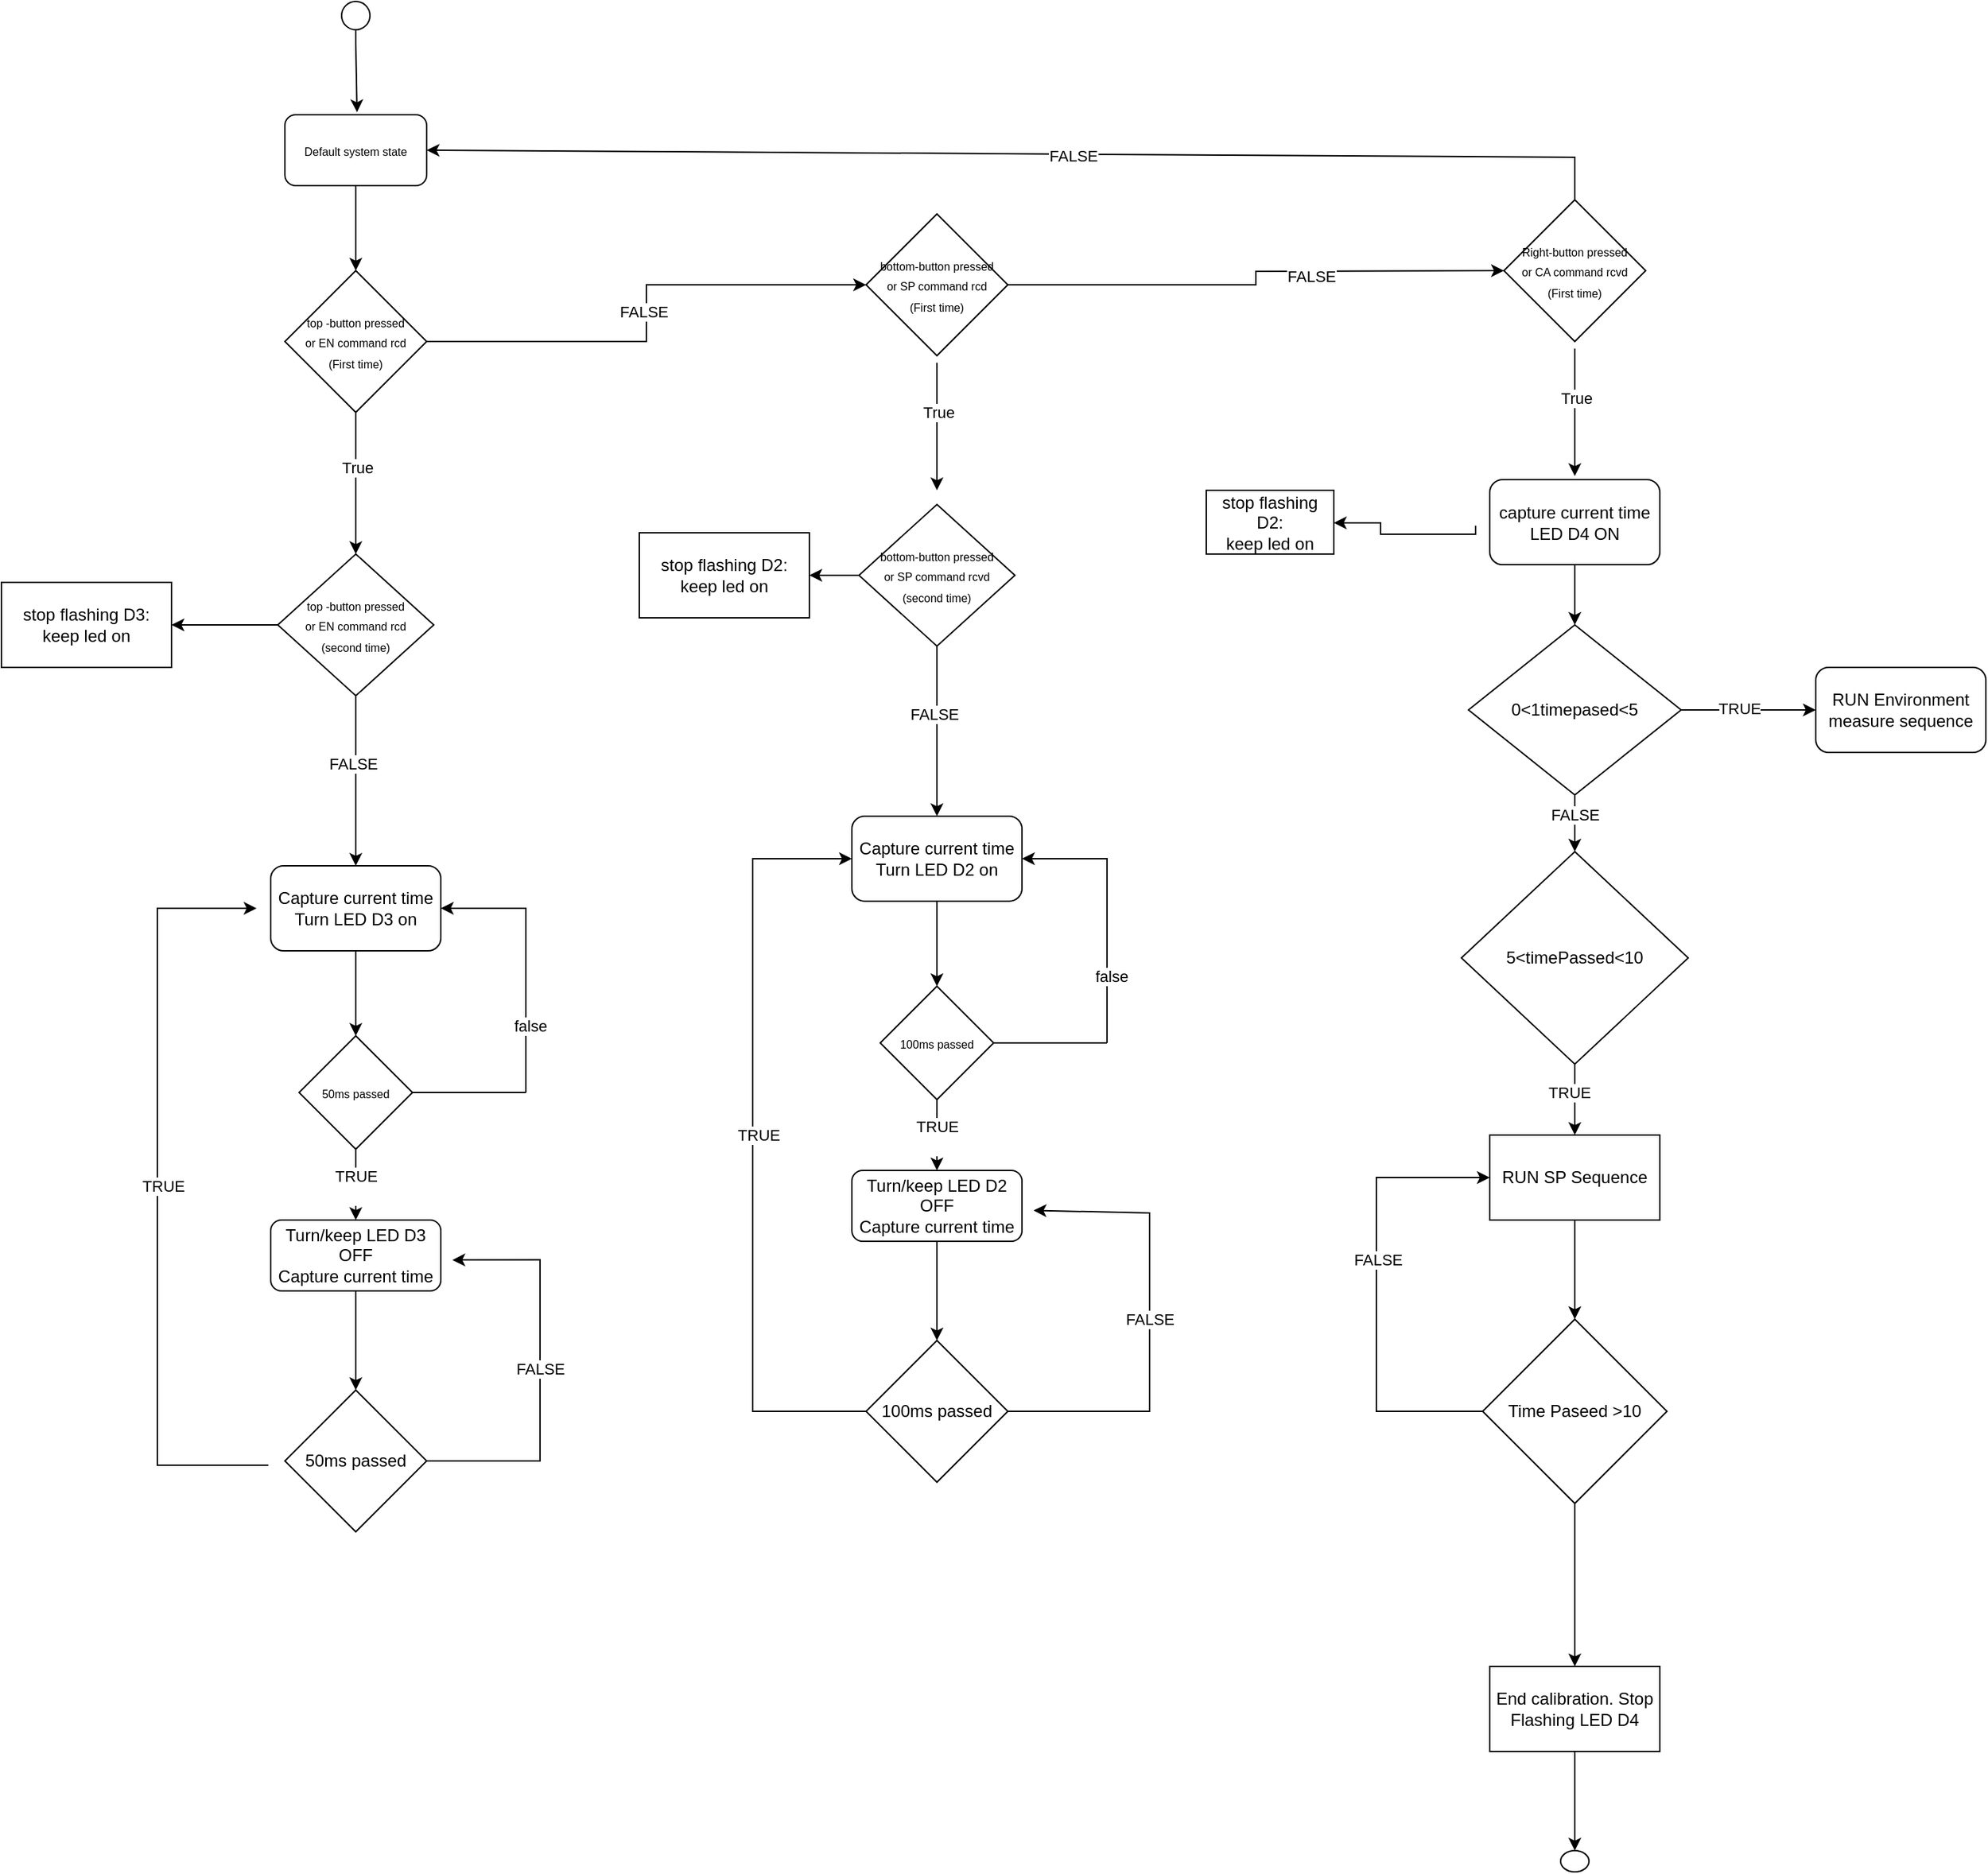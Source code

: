 <mxfile version="24.1.0" type="device">
  <diagram name="Page-1" id="74e2e168-ea6b-b213-b513-2b3c1d86103e">
    <mxGraphModel dx="2036" dy="1040" grid="1" gridSize="10" guides="1" tooltips="1" connect="1" arrows="1" fold="1" page="1" pageScale="1" pageWidth="1100" pageHeight="850" background="none" math="0" shadow="0">
      <root>
        <mxCell id="0" />
        <mxCell id="1" parent="0" />
        <mxCell id="m0eHRfGt-rSkYaeha5d_-1" value="" style="ellipse;whiteSpace=wrap;html=1;" vertex="1" parent="1">
          <mxGeometry x="280" y="150" width="20" height="20" as="geometry" />
        </mxCell>
        <mxCell id="m0eHRfGt-rSkYaeha5d_-5" style="edgeStyle=orthogonalEdgeStyle;rounded=0;orthogonalLoop=1;jettySize=auto;html=1;entryX=0.424;entryY=-0.03;entryDx=0;entryDy=0;entryPerimeter=0;" edge="1" parent="1" source="m0eHRfGt-rSkYaeha5d_-1">
          <mxGeometry relative="1" as="geometry">
            <mxPoint x="290.88" y="228.2" as="targetPoint" />
            <Array as="points">
              <mxPoint x="290" y="180" />
              <mxPoint x="291" y="180" />
            </Array>
          </mxGeometry>
        </mxCell>
        <mxCell id="m0eHRfGt-rSkYaeha5d_-16" style="edgeStyle=orthogonalEdgeStyle;rounded=0;orthogonalLoop=1;jettySize=auto;html=1;entryX=0.5;entryY=0;entryDx=0;entryDy=0;" edge="1" parent="1" source="m0eHRfGt-rSkYaeha5d_-6" target="m0eHRfGt-rSkYaeha5d_-44">
          <mxGeometry relative="1" as="geometry">
            <mxPoint x="290" y="530" as="targetPoint" />
          </mxGeometry>
        </mxCell>
        <mxCell id="m0eHRfGt-rSkYaeha5d_-18" value="True" style="edgeLabel;html=1;align=center;verticalAlign=middle;resizable=0;points=[];" vertex="1" connectable="0" parent="m0eHRfGt-rSkYaeha5d_-16">
          <mxGeometry x="-0.225" y="1" relative="1" as="geometry">
            <mxPoint as="offset" />
          </mxGeometry>
        </mxCell>
        <mxCell id="m0eHRfGt-rSkYaeha5d_-105" style="edgeStyle=orthogonalEdgeStyle;rounded=0;orthogonalLoop=1;jettySize=auto;html=1;entryX=0;entryY=0.5;entryDx=0;entryDy=0;entryPerimeter=0;" edge="1" parent="1" source="m0eHRfGt-rSkYaeha5d_-6" target="m0eHRfGt-rSkYaeha5d_-70">
          <mxGeometry relative="1" as="geometry">
            <mxPoint x="640" y="350" as="targetPoint" />
          </mxGeometry>
        </mxCell>
        <mxCell id="m0eHRfGt-rSkYaeha5d_-106" value="FALSE" style="edgeLabel;html=1;align=center;verticalAlign=middle;resizable=0;points=[];" vertex="1" connectable="0" parent="m0eHRfGt-rSkYaeha5d_-105">
          <mxGeometry x="0.008" y="2" relative="1" as="geometry">
            <mxPoint as="offset" />
          </mxGeometry>
        </mxCell>
        <mxCell id="m0eHRfGt-rSkYaeha5d_-6" value="&lt;font style=&quot;font-size: 8px;&quot;&gt;top -button pressed&lt;/font&gt;&lt;div&gt;&lt;font style=&quot;font-size: 8px;&quot;&gt;or EN command rcd&lt;/font&gt;&lt;/div&gt;&lt;div&gt;&lt;font style=&quot;font-size: 8px;&quot;&gt;(First time)&lt;/font&gt;&lt;/div&gt;" style="rhombus;whiteSpace=wrap;html=1;" vertex="1" parent="1">
          <mxGeometry x="240" y="340" width="100" height="100" as="geometry" />
        </mxCell>
        <mxCell id="m0eHRfGt-rSkYaeha5d_-10" style="edgeStyle=orthogonalEdgeStyle;rounded=0;orthogonalLoop=1;jettySize=auto;html=1;entryX=0.5;entryY=0;entryDx=0;entryDy=0;" edge="1" parent="1" source="m0eHRfGt-rSkYaeha5d_-9" target="m0eHRfGt-rSkYaeha5d_-6">
          <mxGeometry relative="1" as="geometry" />
        </mxCell>
        <mxCell id="m0eHRfGt-rSkYaeha5d_-9" value="&lt;font style=&quot;font-size: 8px;&quot;&gt;Default system state&lt;/font&gt;" style="rounded=1;whiteSpace=wrap;html=1;" vertex="1" parent="1">
          <mxGeometry x="240" y="230" width="100" height="50" as="geometry" />
        </mxCell>
        <mxCell id="m0eHRfGt-rSkYaeha5d_-20" value="" style="edgeStyle=orthogonalEdgeStyle;rounded=0;orthogonalLoop=1;jettySize=auto;html=1;" edge="1" parent="1" source="m0eHRfGt-rSkYaeha5d_-17" target="m0eHRfGt-rSkYaeha5d_-19">
          <mxGeometry relative="1" as="geometry" />
        </mxCell>
        <mxCell id="m0eHRfGt-rSkYaeha5d_-17" value="Capture current time&lt;div&gt;Turn LED D3 on&lt;/div&gt;" style="rounded=1;whiteSpace=wrap;html=1;" vertex="1" parent="1">
          <mxGeometry x="230" y="760" width="120" height="60" as="geometry" />
        </mxCell>
        <mxCell id="m0eHRfGt-rSkYaeha5d_-27" style="edgeStyle=orthogonalEdgeStyle;rounded=0;orthogonalLoop=1;jettySize=auto;html=1;exitX=0.5;exitY=1;exitDx=0;exitDy=0;entryX=0.5;entryY=0;entryDx=0;entryDy=0;" edge="1" parent="1" source="m0eHRfGt-rSkYaeha5d_-19" target="m0eHRfGt-rSkYaeha5d_-28">
          <mxGeometry relative="1" as="geometry">
            <mxPoint x="290" y="990" as="targetPoint" />
          </mxGeometry>
        </mxCell>
        <mxCell id="m0eHRfGt-rSkYaeha5d_-31" value="TRUE&lt;div&gt;&lt;br&gt;&lt;/div&gt;" style="edgeLabel;html=1;align=center;verticalAlign=middle;resizable=0;points=[];" vertex="1" connectable="0" parent="m0eHRfGt-rSkYaeha5d_-27">
          <mxGeometry x="0.034" relative="1" as="geometry">
            <mxPoint as="offset" />
          </mxGeometry>
        </mxCell>
        <mxCell id="m0eHRfGt-rSkYaeha5d_-19" value="&lt;font style=&quot;font-size: 8px;&quot;&gt;50ms passed&lt;/font&gt;" style="rhombus;whiteSpace=wrap;html=1;" vertex="1" parent="1">
          <mxGeometry x="250" y="880" width="80" height="80" as="geometry" />
        </mxCell>
        <mxCell id="m0eHRfGt-rSkYaeha5d_-24" value="" style="endArrow=classic;html=1;rounded=0;entryX=1;entryY=0.5;entryDx=0;entryDy=0;" edge="1" parent="1" target="m0eHRfGt-rSkYaeha5d_-17">
          <mxGeometry width="50" height="50" relative="1" as="geometry">
            <mxPoint x="410" y="920" as="sourcePoint" />
            <mxPoint x="450" y="780" as="targetPoint" />
            <Array as="points">
              <mxPoint x="410" y="790" />
            </Array>
          </mxGeometry>
        </mxCell>
        <mxCell id="m0eHRfGt-rSkYaeha5d_-26" value="false" style="edgeLabel;html=1;align=center;verticalAlign=middle;resizable=0;points=[];" vertex="1" connectable="0" parent="m0eHRfGt-rSkYaeha5d_-24">
          <mxGeometry x="-0.502" y="-3" relative="1" as="geometry">
            <mxPoint as="offset" />
          </mxGeometry>
        </mxCell>
        <mxCell id="m0eHRfGt-rSkYaeha5d_-25" value="" style="endArrow=none;html=1;rounded=0;" edge="1" parent="1">
          <mxGeometry width="50" height="50" relative="1" as="geometry">
            <mxPoint x="330" y="920" as="sourcePoint" />
            <mxPoint x="410" y="920" as="targetPoint" />
            <Array as="points" />
          </mxGeometry>
        </mxCell>
        <mxCell id="m0eHRfGt-rSkYaeha5d_-33" style="edgeStyle=orthogonalEdgeStyle;rounded=0;orthogonalLoop=1;jettySize=auto;html=1;" edge="1" parent="1" source="m0eHRfGt-rSkYaeha5d_-28">
          <mxGeometry relative="1" as="geometry">
            <mxPoint x="290" y="1130" as="targetPoint" />
          </mxGeometry>
        </mxCell>
        <mxCell id="m0eHRfGt-rSkYaeha5d_-28" value="Turn/keep LED D3 OFF&lt;div&gt;Capture current time&lt;/div&gt;" style="rounded=1;whiteSpace=wrap;html=1;" vertex="1" parent="1">
          <mxGeometry x="230" y="1010" width="120" height="50" as="geometry" />
        </mxCell>
        <mxCell id="m0eHRfGt-rSkYaeha5d_-34" value="50ms passed" style="rhombus;whiteSpace=wrap;html=1;" vertex="1" parent="1">
          <mxGeometry x="240" y="1130" width="100" height="100" as="geometry" />
        </mxCell>
        <mxCell id="m0eHRfGt-rSkYaeha5d_-36" value="" style="endArrow=classic;html=1;rounded=0;entryX=1.068;entryY=0.564;entryDx=0;entryDy=0;entryPerimeter=0;exitX=1;exitY=0.5;exitDx=0;exitDy=0;" edge="1" parent="1" source="m0eHRfGt-rSkYaeha5d_-34" target="m0eHRfGt-rSkYaeha5d_-28">
          <mxGeometry width="50" height="50" relative="1" as="geometry">
            <mxPoint x="380" y="1250" as="sourcePoint" />
            <mxPoint x="380" y="1040" as="targetPoint" />
            <Array as="points">
              <mxPoint x="420" y="1180" />
              <mxPoint x="420" y="1038" />
            </Array>
          </mxGeometry>
        </mxCell>
        <mxCell id="m0eHRfGt-rSkYaeha5d_-37" value="FALSE" style="edgeLabel;html=1;align=center;verticalAlign=middle;resizable=0;points=[];" vertex="1" connectable="0" parent="m0eHRfGt-rSkYaeha5d_-36">
          <mxGeometry x="0.025" relative="1" as="geometry">
            <mxPoint as="offset" />
          </mxGeometry>
        </mxCell>
        <mxCell id="m0eHRfGt-rSkYaeha5d_-38" value="" style="endArrow=classic;html=1;rounded=0;exitX=-0.117;exitY=0.53;exitDx=0;exitDy=0;exitPerimeter=0;" edge="1" parent="1" source="m0eHRfGt-rSkYaeha5d_-34">
          <mxGeometry width="50" height="50" relative="1" as="geometry">
            <mxPoint x="180" y="1210" as="sourcePoint" />
            <mxPoint x="220" y="790" as="targetPoint" />
            <Array as="points">
              <mxPoint x="150" y="1183" />
              <mxPoint x="150" y="1080" />
              <mxPoint x="150" y="790" />
            </Array>
          </mxGeometry>
        </mxCell>
        <mxCell id="m0eHRfGt-rSkYaeha5d_-39" value="TRUE" style="edgeLabel;html=1;align=center;verticalAlign=middle;resizable=0;points=[];" vertex="1" connectable="0" parent="m0eHRfGt-rSkYaeha5d_-38">
          <mxGeometry x="0.018" y="-4" relative="1" as="geometry">
            <mxPoint as="offset" />
          </mxGeometry>
        </mxCell>
        <mxCell id="m0eHRfGt-rSkYaeha5d_-45" value="" style="edgeStyle=orthogonalEdgeStyle;rounded=0;orthogonalLoop=1;jettySize=auto;html=1;" edge="1" parent="1" source="m0eHRfGt-rSkYaeha5d_-44" target="m0eHRfGt-rSkYaeha5d_-17">
          <mxGeometry relative="1" as="geometry" />
        </mxCell>
        <mxCell id="m0eHRfGt-rSkYaeha5d_-46" value="FALSE" style="edgeLabel;html=1;align=center;verticalAlign=middle;resizable=0;points=[];" vertex="1" connectable="0" parent="m0eHRfGt-rSkYaeha5d_-45">
          <mxGeometry x="-0.196" y="-2" relative="1" as="geometry">
            <mxPoint as="offset" />
          </mxGeometry>
        </mxCell>
        <mxCell id="m0eHRfGt-rSkYaeha5d_-48" value="" style="edgeStyle=orthogonalEdgeStyle;rounded=0;orthogonalLoop=1;jettySize=auto;html=1;" edge="1" parent="1" source="m0eHRfGt-rSkYaeha5d_-44" target="m0eHRfGt-rSkYaeha5d_-47">
          <mxGeometry relative="1" as="geometry" />
        </mxCell>
        <mxCell id="m0eHRfGt-rSkYaeha5d_-44" value="&lt;font style=&quot;font-size: 8px;&quot;&gt;top -button pressed&lt;/font&gt;&lt;div&gt;&lt;font style=&quot;font-size: 8px;&quot;&gt;or EN command rcd&lt;/font&gt;&lt;/div&gt;&lt;div&gt;&lt;font style=&quot;font-size: 8px;&quot;&gt;(second time)&lt;/font&gt;&lt;/div&gt;" style="rhombus;whiteSpace=wrap;html=1;" vertex="1" parent="1">
          <mxGeometry x="235" y="540" width="110" height="100" as="geometry" />
        </mxCell>
        <mxCell id="m0eHRfGt-rSkYaeha5d_-47" value="stop flashing D3:&lt;div&gt;keep led on&lt;/div&gt;" style="whiteSpace=wrap;html=1;" vertex="1" parent="1">
          <mxGeometry x="40" y="560" width="120" height="60" as="geometry" />
        </mxCell>
        <mxCell id="m0eHRfGt-rSkYaeha5d_-49" style="edgeStyle=orthogonalEdgeStyle;rounded=0;orthogonalLoop=1;jettySize=auto;html=1;" edge="1" parent="1">
          <mxGeometry relative="1" as="geometry">
            <mxPoint x="700" y="495" as="targetPoint" />
            <mxPoint x="700" y="405" as="sourcePoint" />
          </mxGeometry>
        </mxCell>
        <mxCell id="m0eHRfGt-rSkYaeha5d_-50" value="True" style="edgeLabel;html=1;align=center;verticalAlign=middle;resizable=0;points=[];" vertex="1" connectable="0" parent="m0eHRfGt-rSkYaeha5d_-49">
          <mxGeometry x="-0.225" y="1" relative="1" as="geometry">
            <mxPoint as="offset" />
          </mxGeometry>
        </mxCell>
        <mxCell id="m0eHRfGt-rSkYaeha5d_-51" value="" style="edgeStyle=orthogonalEdgeStyle;rounded=0;orthogonalLoop=1;jettySize=auto;html=1;" edge="1" parent="1" source="m0eHRfGt-rSkYaeha5d_-52" target="m0eHRfGt-rSkYaeha5d_-55">
          <mxGeometry relative="1" as="geometry" />
        </mxCell>
        <mxCell id="m0eHRfGt-rSkYaeha5d_-52" value="Capture current time&lt;div&gt;Turn LED D2 on&lt;/div&gt;" style="rounded=1;whiteSpace=wrap;html=1;" vertex="1" parent="1">
          <mxGeometry x="640" y="725" width="120" height="60" as="geometry" />
        </mxCell>
        <mxCell id="m0eHRfGt-rSkYaeha5d_-53" style="edgeStyle=orthogonalEdgeStyle;rounded=0;orthogonalLoop=1;jettySize=auto;html=1;exitX=0.5;exitY=1;exitDx=0;exitDy=0;entryX=0.5;entryY=0;entryDx=0;entryDy=0;" edge="1" parent="1" source="m0eHRfGt-rSkYaeha5d_-55" target="m0eHRfGt-rSkYaeha5d_-60">
          <mxGeometry relative="1" as="geometry">
            <mxPoint x="700" y="955" as="targetPoint" />
          </mxGeometry>
        </mxCell>
        <mxCell id="m0eHRfGt-rSkYaeha5d_-54" value="TRUE&lt;div&gt;&lt;br&gt;&lt;/div&gt;" style="edgeLabel;html=1;align=center;verticalAlign=middle;resizable=0;points=[];" vertex="1" connectable="0" parent="m0eHRfGt-rSkYaeha5d_-53">
          <mxGeometry x="0.034" relative="1" as="geometry">
            <mxPoint as="offset" />
          </mxGeometry>
        </mxCell>
        <mxCell id="m0eHRfGt-rSkYaeha5d_-55" value="&lt;font style=&quot;font-size: 8px;&quot;&gt;100ms passed&lt;/font&gt;" style="rhombus;whiteSpace=wrap;html=1;" vertex="1" parent="1">
          <mxGeometry x="660" y="845" width="80" height="80" as="geometry" />
        </mxCell>
        <mxCell id="m0eHRfGt-rSkYaeha5d_-56" value="" style="endArrow=classic;html=1;rounded=0;entryX=1;entryY=0.5;entryDx=0;entryDy=0;" edge="1" parent="1" target="m0eHRfGt-rSkYaeha5d_-52">
          <mxGeometry width="50" height="50" relative="1" as="geometry">
            <mxPoint x="820" y="885" as="sourcePoint" />
            <mxPoint x="860" y="745" as="targetPoint" />
            <Array as="points">
              <mxPoint x="820" y="755" />
            </Array>
          </mxGeometry>
        </mxCell>
        <mxCell id="m0eHRfGt-rSkYaeha5d_-57" value="false" style="edgeLabel;html=1;align=center;verticalAlign=middle;resizable=0;points=[];" vertex="1" connectable="0" parent="m0eHRfGt-rSkYaeha5d_-56">
          <mxGeometry x="-0.502" y="-3" relative="1" as="geometry">
            <mxPoint as="offset" />
          </mxGeometry>
        </mxCell>
        <mxCell id="m0eHRfGt-rSkYaeha5d_-58" value="" style="endArrow=none;html=1;rounded=0;" edge="1" parent="1">
          <mxGeometry width="50" height="50" relative="1" as="geometry">
            <mxPoint x="740" y="885" as="sourcePoint" />
            <mxPoint x="820" y="885" as="targetPoint" />
            <Array as="points" />
          </mxGeometry>
        </mxCell>
        <mxCell id="m0eHRfGt-rSkYaeha5d_-59" style="edgeStyle=orthogonalEdgeStyle;rounded=0;orthogonalLoop=1;jettySize=auto;html=1;" edge="1" parent="1" source="m0eHRfGt-rSkYaeha5d_-60">
          <mxGeometry relative="1" as="geometry">
            <mxPoint x="700" y="1095" as="targetPoint" />
          </mxGeometry>
        </mxCell>
        <mxCell id="m0eHRfGt-rSkYaeha5d_-60" value="Turn/keep LED D2 OFF&lt;div&gt;Capture current time&lt;/div&gt;" style="rounded=1;whiteSpace=wrap;html=1;" vertex="1" parent="1">
          <mxGeometry x="640" y="975" width="120" height="50" as="geometry" />
        </mxCell>
        <mxCell id="m0eHRfGt-rSkYaeha5d_-61" value="100ms passed" style="rhombus;whiteSpace=wrap;html=1;" vertex="1" parent="1">
          <mxGeometry x="650" y="1095" width="100" height="100" as="geometry" />
        </mxCell>
        <mxCell id="m0eHRfGt-rSkYaeha5d_-62" value="" style="endArrow=classic;html=1;rounded=0;entryX=1.068;entryY=0.564;entryDx=0;entryDy=0;entryPerimeter=0;exitX=1;exitY=0.5;exitDx=0;exitDy=0;" edge="1" parent="1" source="m0eHRfGt-rSkYaeha5d_-61" target="m0eHRfGt-rSkYaeha5d_-60">
          <mxGeometry width="50" height="50" relative="1" as="geometry">
            <mxPoint x="790" y="1215" as="sourcePoint" />
            <mxPoint x="790" y="1005" as="targetPoint" />
            <Array as="points">
              <mxPoint x="850" y="1145" />
              <mxPoint x="850" y="1005" />
            </Array>
          </mxGeometry>
        </mxCell>
        <mxCell id="m0eHRfGt-rSkYaeha5d_-63" value="FALSE" style="edgeLabel;html=1;align=center;verticalAlign=middle;resizable=0;points=[];" vertex="1" connectable="0" parent="m0eHRfGt-rSkYaeha5d_-62">
          <mxGeometry x="0.025" relative="1" as="geometry">
            <mxPoint as="offset" />
          </mxGeometry>
        </mxCell>
        <mxCell id="m0eHRfGt-rSkYaeha5d_-64" value="" style="endArrow=classic;html=1;rounded=0;exitX=0;exitY=0.5;exitDx=0;exitDy=0;entryX=0;entryY=0.5;entryDx=0;entryDy=0;" edge="1" parent="1" source="m0eHRfGt-rSkYaeha5d_-61" target="m0eHRfGt-rSkYaeha5d_-52">
          <mxGeometry width="50" height="50" relative="1" as="geometry">
            <mxPoint x="540" y="1175" as="sourcePoint" />
            <mxPoint x="580" y="755" as="targetPoint" />
            <Array as="points">
              <mxPoint x="570" y="1145" />
              <mxPoint x="570" y="755" />
            </Array>
          </mxGeometry>
        </mxCell>
        <mxCell id="m0eHRfGt-rSkYaeha5d_-65" value="TRUE" style="edgeLabel;html=1;align=center;verticalAlign=middle;resizable=0;points=[];" vertex="1" connectable="0" parent="m0eHRfGt-rSkYaeha5d_-64">
          <mxGeometry x="0.018" y="-4" relative="1" as="geometry">
            <mxPoint as="offset" />
          </mxGeometry>
        </mxCell>
        <mxCell id="m0eHRfGt-rSkYaeha5d_-66" value="" style="edgeStyle=orthogonalEdgeStyle;rounded=0;orthogonalLoop=1;jettySize=auto;html=1;" edge="1" parent="1" source="m0eHRfGt-rSkYaeha5d_-69" target="m0eHRfGt-rSkYaeha5d_-52">
          <mxGeometry relative="1" as="geometry" />
        </mxCell>
        <mxCell id="m0eHRfGt-rSkYaeha5d_-67" value="FALSE" style="edgeLabel;html=1;align=center;verticalAlign=middle;resizable=0;points=[];" vertex="1" connectable="0" parent="m0eHRfGt-rSkYaeha5d_-66">
          <mxGeometry x="-0.196" y="-2" relative="1" as="geometry">
            <mxPoint as="offset" />
          </mxGeometry>
        </mxCell>
        <mxCell id="m0eHRfGt-rSkYaeha5d_-77" value="" style="edgeStyle=orthogonalEdgeStyle;rounded=0;orthogonalLoop=1;jettySize=auto;html=1;" edge="1" parent="1" source="m0eHRfGt-rSkYaeha5d_-69" target="m0eHRfGt-rSkYaeha5d_-71">
          <mxGeometry relative="1" as="geometry" />
        </mxCell>
        <mxCell id="m0eHRfGt-rSkYaeha5d_-69" value="&lt;font style=&quot;font-size: 8px;&quot;&gt;bottom-button pressed&lt;/font&gt;&lt;div&gt;&lt;font style=&quot;font-size: 8px;&quot;&gt;or SP command rcvd&lt;/font&gt;&lt;/div&gt;&lt;div&gt;&lt;font style=&quot;font-size: 8px;&quot;&gt;(second time)&lt;/font&gt;&lt;/div&gt;" style="rhombus;whiteSpace=wrap;html=1;" vertex="1" parent="1">
          <mxGeometry x="645" y="505" width="110" height="100" as="geometry" />
        </mxCell>
        <mxCell id="m0eHRfGt-rSkYaeha5d_-70" value="&lt;font style=&quot;font-size: 8px;&quot;&gt;bottom-button pressed&lt;/font&gt;&lt;div&gt;&lt;font style=&quot;font-size: 8px;&quot;&gt;or SP command rcd&lt;/font&gt;&lt;/div&gt;&lt;div&gt;&lt;font style=&quot;font-size: 8px;&quot;&gt;(First time)&lt;/font&gt;&lt;/div&gt;" style="rhombus;whiteSpace=wrap;html=1;" vertex="1" parent="1">
          <mxGeometry x="650" y="300" width="100" height="100" as="geometry" />
        </mxCell>
        <mxCell id="m0eHRfGt-rSkYaeha5d_-71" value="stop flashing D2:&lt;div&gt;keep led on&lt;/div&gt;" style="whiteSpace=wrap;html=1;" vertex="1" parent="1">
          <mxGeometry x="490" y="525" width="120" height="60" as="geometry" />
        </mxCell>
        <mxCell id="m0eHRfGt-rSkYaeha5d_-80" style="edgeStyle=orthogonalEdgeStyle;rounded=0;orthogonalLoop=1;jettySize=auto;html=1;" edge="1" parent="1">
          <mxGeometry relative="1" as="geometry">
            <mxPoint x="1150" y="485" as="targetPoint" />
            <mxPoint x="1150" y="395" as="sourcePoint" />
          </mxGeometry>
        </mxCell>
        <mxCell id="m0eHRfGt-rSkYaeha5d_-81" value="True" style="edgeLabel;html=1;align=center;verticalAlign=middle;resizable=0;points=[];" vertex="1" connectable="0" parent="m0eHRfGt-rSkYaeha5d_-80">
          <mxGeometry x="-0.225" y="1" relative="1" as="geometry">
            <mxPoint as="offset" />
          </mxGeometry>
        </mxCell>
        <mxCell id="m0eHRfGt-rSkYaeha5d_-99" value="" style="edgeStyle=orthogonalEdgeStyle;rounded=0;orthogonalLoop=1;jettySize=auto;html=1;" edge="1" parent="1" target="m0eHRfGt-rSkYaeha5d_-102">
          <mxGeometry relative="1" as="geometry">
            <mxPoint x="1080" y="520" as="sourcePoint" />
            <Array as="points">
              <mxPoint x="1013" y="526" />
              <mxPoint x="1013" y="518" />
            </Array>
          </mxGeometry>
        </mxCell>
        <mxCell id="m0eHRfGt-rSkYaeha5d_-101" value="&lt;font style=&quot;font-size: 8px;&quot;&gt;Right-button pressed&lt;/font&gt;&lt;div&gt;&lt;font style=&quot;font-size: 8px;&quot;&gt;or CA command rcvd&lt;/font&gt;&lt;/div&gt;&lt;div&gt;&lt;font style=&quot;font-size: 8px;&quot;&gt;(First time)&lt;/font&gt;&lt;/div&gt;" style="rhombus;whiteSpace=wrap;html=1;" vertex="1" parent="1">
          <mxGeometry x="1100" y="290" width="100" height="100" as="geometry" />
        </mxCell>
        <mxCell id="m0eHRfGt-rSkYaeha5d_-102" value="stop flashing D2:&lt;div&gt;keep led on&lt;/div&gt;" style="whiteSpace=wrap;html=1;" vertex="1" parent="1">
          <mxGeometry x="890" y="495" width="90" height="45" as="geometry" />
        </mxCell>
        <mxCell id="m0eHRfGt-rSkYaeha5d_-103" style="edgeStyle=orthogonalEdgeStyle;rounded=0;orthogonalLoop=1;jettySize=auto;html=1;" edge="1" parent="1" source="m0eHRfGt-rSkYaeha5d_-70">
          <mxGeometry relative="1" as="geometry">
            <mxPoint x="1100" y="340" as="targetPoint" />
          </mxGeometry>
        </mxCell>
        <mxCell id="m0eHRfGt-rSkYaeha5d_-104" value="FALSE" style="edgeLabel;html=1;align=center;verticalAlign=middle;resizable=0;points=[];" vertex="1" connectable="0" parent="m0eHRfGt-rSkYaeha5d_-103">
          <mxGeometry x="0.24" y="-3" relative="1" as="geometry">
            <mxPoint as="offset" />
          </mxGeometry>
        </mxCell>
        <mxCell id="m0eHRfGt-rSkYaeha5d_-108" value="" style="endArrow=classic;html=1;rounded=0;entryX=1;entryY=0.5;entryDx=0;entryDy=0;" edge="1" parent="1" target="m0eHRfGt-rSkYaeha5d_-9">
          <mxGeometry width="50" height="50" relative="1" as="geometry">
            <mxPoint x="1150" y="290" as="sourcePoint" />
            <mxPoint x="790" y="340" as="targetPoint" />
            <Array as="points">
              <mxPoint x="1150" y="260" />
            </Array>
          </mxGeometry>
        </mxCell>
        <mxCell id="m0eHRfGt-rSkYaeha5d_-109" value="FALSE" style="edgeLabel;html=1;align=center;verticalAlign=middle;resizable=0;points=[];" vertex="1" connectable="0" parent="m0eHRfGt-rSkYaeha5d_-108">
          <mxGeometry x="-0.085" y="1" relative="1" as="geometry">
            <mxPoint as="offset" />
          </mxGeometry>
        </mxCell>
        <mxCell id="m0eHRfGt-rSkYaeha5d_-113" value="" style="edgeStyle=orthogonalEdgeStyle;rounded=0;orthogonalLoop=1;jettySize=auto;html=1;" edge="1" parent="1" source="m0eHRfGt-rSkYaeha5d_-110" target="m0eHRfGt-rSkYaeha5d_-111">
          <mxGeometry relative="1" as="geometry" />
        </mxCell>
        <mxCell id="m0eHRfGt-rSkYaeha5d_-110" value="capture current time&lt;div&gt;LED D4 ON&lt;/div&gt;" style="rounded=1;whiteSpace=wrap;html=1;" vertex="1" parent="1">
          <mxGeometry x="1090" y="487.5" width="120" height="60" as="geometry" />
        </mxCell>
        <mxCell id="m0eHRfGt-rSkYaeha5d_-117" value="" style="edgeStyle=orthogonalEdgeStyle;rounded=0;orthogonalLoop=1;jettySize=auto;html=1;" edge="1" parent="1" source="m0eHRfGt-rSkYaeha5d_-111" target="m0eHRfGt-rSkYaeha5d_-116">
          <mxGeometry relative="1" as="geometry" />
        </mxCell>
        <mxCell id="m0eHRfGt-rSkYaeha5d_-123" value="TRUE" style="edgeLabel;html=1;align=center;verticalAlign=middle;resizable=0;points=[];" vertex="1" connectable="0" parent="m0eHRfGt-rSkYaeha5d_-117">
          <mxGeometry x="-0.132" y="1" relative="1" as="geometry">
            <mxPoint as="offset" />
          </mxGeometry>
        </mxCell>
        <mxCell id="m0eHRfGt-rSkYaeha5d_-119" value="" style="edgeStyle=orthogonalEdgeStyle;rounded=0;orthogonalLoop=1;jettySize=auto;html=1;" edge="1" parent="1" source="m0eHRfGt-rSkYaeha5d_-111" target="m0eHRfGt-rSkYaeha5d_-118">
          <mxGeometry relative="1" as="geometry" />
        </mxCell>
        <mxCell id="m0eHRfGt-rSkYaeha5d_-122" value="FALSE" style="edgeLabel;html=1;align=center;verticalAlign=middle;resizable=0;points=[];" vertex="1" connectable="0" parent="m0eHRfGt-rSkYaeha5d_-119">
          <mxGeometry x="-0.312" relative="1" as="geometry">
            <mxPoint as="offset" />
          </mxGeometry>
        </mxCell>
        <mxCell id="m0eHRfGt-rSkYaeha5d_-111" value="0&amp;lt;1timepased&amp;lt;5" style="rhombus;whiteSpace=wrap;html=1;" vertex="1" parent="1">
          <mxGeometry x="1075" y="590" width="150" height="120" as="geometry" />
        </mxCell>
        <mxCell id="m0eHRfGt-rSkYaeha5d_-116" value="RUN Environment measure sequence" style="rounded=1;whiteSpace=wrap;html=1;" vertex="1" parent="1">
          <mxGeometry x="1320" y="620" width="120" height="60" as="geometry" />
        </mxCell>
        <mxCell id="m0eHRfGt-rSkYaeha5d_-121" value="" style="edgeStyle=orthogonalEdgeStyle;rounded=0;orthogonalLoop=1;jettySize=auto;html=1;" edge="1" parent="1" source="m0eHRfGt-rSkYaeha5d_-118" target="m0eHRfGt-rSkYaeha5d_-120">
          <mxGeometry relative="1" as="geometry" />
        </mxCell>
        <mxCell id="m0eHRfGt-rSkYaeha5d_-124" value="TRUE" style="edgeLabel;html=1;align=center;verticalAlign=middle;resizable=0;points=[];" vertex="1" connectable="0" parent="m0eHRfGt-rSkYaeha5d_-121">
          <mxGeometry x="-0.2" y="-4" relative="1" as="geometry">
            <mxPoint as="offset" />
          </mxGeometry>
        </mxCell>
        <mxCell id="m0eHRfGt-rSkYaeha5d_-118" value="5&amp;lt;timePassed&amp;lt;10" style="rhombus;whiteSpace=wrap;html=1;" vertex="1" parent="1">
          <mxGeometry x="1070" y="750" width="160" height="150" as="geometry" />
        </mxCell>
        <mxCell id="m0eHRfGt-rSkYaeha5d_-126" value="" style="edgeStyle=orthogonalEdgeStyle;rounded=0;orthogonalLoop=1;jettySize=auto;html=1;" edge="1" parent="1" source="m0eHRfGt-rSkYaeha5d_-120" target="m0eHRfGt-rSkYaeha5d_-125">
          <mxGeometry relative="1" as="geometry" />
        </mxCell>
        <mxCell id="m0eHRfGt-rSkYaeha5d_-120" value="RUN SP Sequence" style="whiteSpace=wrap;html=1;" vertex="1" parent="1">
          <mxGeometry x="1090" y="950" width="120" height="60" as="geometry" />
        </mxCell>
        <mxCell id="m0eHRfGt-rSkYaeha5d_-128" value="" style="edgeStyle=orthogonalEdgeStyle;rounded=0;orthogonalLoop=1;jettySize=auto;html=1;" edge="1" parent="1" source="m0eHRfGt-rSkYaeha5d_-125" target="m0eHRfGt-rSkYaeha5d_-127">
          <mxGeometry relative="1" as="geometry" />
        </mxCell>
        <mxCell id="m0eHRfGt-rSkYaeha5d_-125" value="Time Paseed &amp;gt;10" style="rhombus;whiteSpace=wrap;html=1;" vertex="1" parent="1">
          <mxGeometry x="1085" y="1080" width="130" height="130" as="geometry" />
        </mxCell>
        <mxCell id="m0eHRfGt-rSkYaeha5d_-133" value="" style="edgeStyle=orthogonalEdgeStyle;rounded=0;orthogonalLoop=1;jettySize=auto;html=1;" edge="1" parent="1" source="m0eHRfGt-rSkYaeha5d_-127" target="m0eHRfGt-rSkYaeha5d_-132">
          <mxGeometry relative="1" as="geometry" />
        </mxCell>
        <mxCell id="m0eHRfGt-rSkYaeha5d_-127" value="End calibration. Stop Flashing LED D4" style="whiteSpace=wrap;html=1;" vertex="1" parent="1">
          <mxGeometry x="1090" y="1325" width="120" height="60" as="geometry" />
        </mxCell>
        <mxCell id="m0eHRfGt-rSkYaeha5d_-130" value="" style="endArrow=classic;html=1;rounded=0;exitX=0;exitY=0.5;exitDx=0;exitDy=0;entryX=0;entryY=0.5;entryDx=0;entryDy=0;" edge="1" parent="1" source="m0eHRfGt-rSkYaeha5d_-125" target="m0eHRfGt-rSkYaeha5d_-120">
          <mxGeometry width="50" height="50" relative="1" as="geometry">
            <mxPoint x="1080" y="1150" as="sourcePoint" />
            <mxPoint x="1080" y="980" as="targetPoint" />
            <Array as="points">
              <mxPoint x="1010" y="1145" />
              <mxPoint x="1010" y="980" />
            </Array>
          </mxGeometry>
        </mxCell>
        <mxCell id="m0eHRfGt-rSkYaeha5d_-131" value="FALSE" style="edgeLabel;html=1;align=center;verticalAlign=middle;resizable=0;points=[];" vertex="1" connectable="0" parent="m0eHRfGt-rSkYaeha5d_-130">
          <mxGeometry x="0.141" y="-1" relative="1" as="geometry">
            <mxPoint as="offset" />
          </mxGeometry>
        </mxCell>
        <mxCell id="m0eHRfGt-rSkYaeha5d_-132" value="" style="ellipse;whiteSpace=wrap;html=1;" vertex="1" parent="1">
          <mxGeometry x="1140" y="1455" width="20" height="15" as="geometry" />
        </mxCell>
      </root>
    </mxGraphModel>
  </diagram>
</mxfile>
